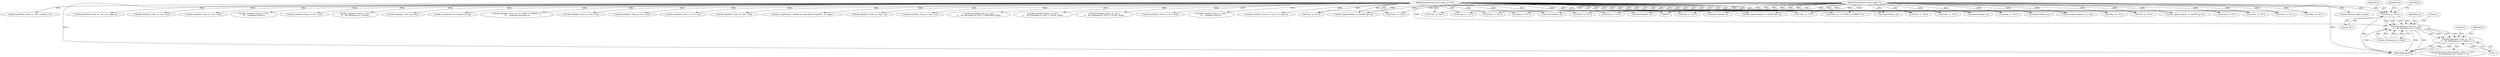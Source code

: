digraph "0_file_4a284c89d6ef11aca34da65da7d673050a5ea320_5@pointer" {
"1000665" [label="(Call,F(ms, m, \"%s\"))"];
"1000102" [label="(MethodParameterIn,struct magic_set *ms)"];
"1000103" [label="(MethodParameterIn,struct magic *m)"];
"1000663" [label="(Call,file_printf(ms, F(ms, m, \"%s\"),\n\t\t    file_fmttime(p->q, 0, tbuf)))"];
"1000662" [label="(Call,file_printf(ms, F(ms, m, \"%s\"),\n\t\t    file_fmttime(p->q, 0, tbuf)) == -1)"];
"1000204" [label="(Call,file_signextend(ms, m, (uint64_t)p->h))"];
"1000161" [label="(Call,F(ms, m, \"%s\"))"];
"1000138" [label="(Call,check_fmt(ms, m))"];
"1000890" [label="(Call,F(ms, m, \"%s\"))"];
"1000442" [label="(Call,file_printf(ms, F(ms, m, \"%s\"), m->value.s))"];
"1000159" [label="(Call,file_printf(ms, F(ms, m, \"%s\"), buf))"];
"1000832" [label="(Call,F(ms, m, \"%g\"))"];
"1000560" [label="(Call,file_pstring_length_size(m))"];
"1000669" [label="(Call,file_fmttime(p->q, 0, tbuf))"];
"1000681" [label="(Identifier,t)"];
"1000696" [label="(Call,F(ms, m, \"%s\"))"];
"1000938" [label="(Call,F(ms, m, \"%s\"))"];
"1000234" [label="(Call,file_printf(ms, F(ms, m, \"%s\"), buf))"];
"1000444" [label="(Call,F(ms, m, \"%s\"))"];
"1000328" [label="(Call,F(ms, m, \"%u\"))"];
"1000666" [label="(Identifier,ms)"];
"1000289" [label="(Call,check_fmt(ms, m))"];
"1000236" [label="(Call,F(ms, m, \"%s\"))"];
"1000177" [label="(Call,F(ms, m, \"%d\"))"];
"1000766" [label="(Call,F(ms, m, \"%g\"))"];
"1000664" [label="(Identifier,ms)"];
"1000729" [label="(Call,check_fmt(ms, m))"];
"1000671" [label="(Identifier,p)"];
"1000250" [label="(Call,file_printf(ms, F(ms, m, \"%u\"),\n\t\t\t    (unsigned short) v))"];
"1000310" [label="(Call,file_printf(ms, F(ms, m, \"%s\"), buf))"];
"1000362" [label="(Call,check_fmt(ms, m))"];
"1000601" [label="(Call,file_printf(ms, F(ms, m, \"%s\"),\n\t\t    file_fmttime(p->l, 0, tbuf)))"];
"1000355" [label="(Call,file_signextend(ms, m, p->q))"];
"1000795" [label="(Call,check_fmt(ms, m))"];
"1000982" [label="(Call,file_printf(ms, \"%s\", m->desc))"];
"1000876" [label="(Call,file_oomem(ms, ms->search.rm_len))"];
"1000280" [label="(Call,file_signextend(ms, m, (uint64_t)p->l))"];
"1000399" [label="(Call,file_printf(ms, F(ms, m, \"%\" INT64_T_FORMAT \"u\"),\n\t\t\t    (unsigned long long) v))"];
"1000312" [label="(Call,F(ms, m, \"%s\"))"];
"1000661" [label="(ControlStructure,if (file_printf(ms, F(ms, m, \"%s\"),\n\t\t    file_fmttime(p->q, 0, tbuf)) == -1))"];
"1001022" [label="(MethodReturn,RET)"];
"1000675" [label="(Call,-1)"];
"1000540" [label="(Call,file_printf(ms, F(ms, m, \"%s\"), str))"];
"1000383" [label="(Call,file_printf(ms, F(ms, m, \"%s\"), buf))"];
"1000888" [label="(Call,file_printf(ms, F(ms, m, \"%s\"), cp))"];
"1000129" [label="(Call,file_signextend(ms, m, (uint64_t)p->b))"];
"1000750" [label="(Call,F(ms, m, \"%s\"))"];
"1000814" [label="(Call,file_printf(ms, F(ms, m, \"%s\"), buf))"];
"1001009" [label="(Call,file_magerror(ms, \"invalid m->type (%d) in mprint()\", m->type))"];
"1000676" [label="(Literal,1)"];
"1000401" [label="(Call,F(ms, m, \"%\" INT64_T_FORMAT \"u\"))"];
"1000103" [label="(MethodParameterIn,struct magic *m)"];
"1000764" [label="(Call,file_printf(ms, F(ms, m, \"%g\"), vf))"];
"1000830" [label="(Call,file_printf(ms, F(ms, m, \"%g\"), vd))"];
"1000571" [label="(Call,F(ms, m, \"%s\"))"];
"1000667" [label="(Identifier,m)"];
"1000252" [label="(Call,F(ms, m, \"%u\"))"];
"1000694" [label="(Call,file_printf(ms, F(ms, m, \"%s\"),\n\t\t    file_fmttime(p->q, FILE_T_WINDOWS, tbuf)))"];
"1000668" [label="(Literal,\"%s\")"];
"1000665" [label="(Call,F(ms, m, \"%s\"))"];
"1000385" [label="(Call,F(ms, m, \"%s\"))"];
"1000632" [label="(Call,file_printf(ms, F(ms, m, \"%s\"),\n\t\t    file_fmttime(p->q, FILE_T_LOCAL, tbuf)))"];
"1000662" [label="(Call,file_printf(ms, F(ms, m, \"%s\"),\n\t\t    file_fmttime(p->q, 0, tbuf)) == -1)"];
"1000542" [label="(Call,F(ms, m, \"%s\"))"];
"1000603" [label="(Call,F(ms, m, \"%s\"))"];
"1000663" [label="(Call,file_printf(ms, F(ms, m, \"%s\"),\n\t\t    file_fmttime(p->q, 0, tbuf)))"];
"1000679" [label="(Literal,1)"];
"1000102" [label="(MethodParameterIn,struct magic_set *ms)"];
"1000569" [label="(Call,file_printf(ms, F(ms, m, \"%s\"),\n\t\t    file_fmttime(p->l, FILE_T_LOCAL, tbuf)))"];
"1000748" [label="(Call,file_printf(ms, F(ms, m, \"%s\"), buf))"];
"1000816" [label="(Call,F(ms, m, \"%s\"))"];
"1000175" [label="(Call,file_printf(ms, F(ms, m, \"%d\"),\n\t\t\t    (unsigned char) v))"];
"1000213" [label="(Call,check_fmt(ms, m))"];
"1000634" [label="(Call,F(ms, m, \"%s\"))"];
"1000936" [label="(Call,file_printf(ms, F(ms, m, \"%s\"), m->value.s))"];
"1000326" [label="(Call,file_printf(ms, F(ms, m, \"%u\"), (uint32_t) v))"];
"1000665" -> "1000663"  [label="AST: "];
"1000665" -> "1000668"  [label="CFG: "];
"1000666" -> "1000665"  [label="AST: "];
"1000667" -> "1000665"  [label="AST: "];
"1000668" -> "1000665"  [label="AST: "];
"1000671" -> "1000665"  [label="CFG: "];
"1000665" -> "1001022"  [label="DDG: "];
"1000665" -> "1000663"  [label="DDG: "];
"1000665" -> "1000663"  [label="DDG: "];
"1000665" -> "1000663"  [label="DDG: "];
"1000102" -> "1000665"  [label="DDG: "];
"1000103" -> "1000665"  [label="DDG: "];
"1000102" -> "1000101"  [label="AST: "];
"1000102" -> "1001022"  [label="DDG: "];
"1000102" -> "1000129"  [label="DDG: "];
"1000102" -> "1000138"  [label="DDG: "];
"1000102" -> "1000159"  [label="DDG: "];
"1000102" -> "1000161"  [label="DDG: "];
"1000102" -> "1000175"  [label="DDG: "];
"1000102" -> "1000177"  [label="DDG: "];
"1000102" -> "1000204"  [label="DDG: "];
"1000102" -> "1000213"  [label="DDG: "];
"1000102" -> "1000234"  [label="DDG: "];
"1000102" -> "1000236"  [label="DDG: "];
"1000102" -> "1000250"  [label="DDG: "];
"1000102" -> "1000252"  [label="DDG: "];
"1000102" -> "1000280"  [label="DDG: "];
"1000102" -> "1000289"  [label="DDG: "];
"1000102" -> "1000310"  [label="DDG: "];
"1000102" -> "1000312"  [label="DDG: "];
"1000102" -> "1000326"  [label="DDG: "];
"1000102" -> "1000328"  [label="DDG: "];
"1000102" -> "1000355"  [label="DDG: "];
"1000102" -> "1000362"  [label="DDG: "];
"1000102" -> "1000383"  [label="DDG: "];
"1000102" -> "1000385"  [label="DDG: "];
"1000102" -> "1000399"  [label="DDG: "];
"1000102" -> "1000401"  [label="DDG: "];
"1000102" -> "1000442"  [label="DDG: "];
"1000102" -> "1000444"  [label="DDG: "];
"1000102" -> "1000540"  [label="DDG: "];
"1000102" -> "1000542"  [label="DDG: "];
"1000102" -> "1000569"  [label="DDG: "];
"1000102" -> "1000571"  [label="DDG: "];
"1000102" -> "1000601"  [label="DDG: "];
"1000102" -> "1000603"  [label="DDG: "];
"1000102" -> "1000632"  [label="DDG: "];
"1000102" -> "1000634"  [label="DDG: "];
"1000102" -> "1000663"  [label="DDG: "];
"1000102" -> "1000694"  [label="DDG: "];
"1000102" -> "1000696"  [label="DDG: "];
"1000102" -> "1000729"  [label="DDG: "];
"1000102" -> "1000748"  [label="DDG: "];
"1000102" -> "1000750"  [label="DDG: "];
"1000102" -> "1000764"  [label="DDG: "];
"1000102" -> "1000766"  [label="DDG: "];
"1000102" -> "1000795"  [label="DDG: "];
"1000102" -> "1000814"  [label="DDG: "];
"1000102" -> "1000816"  [label="DDG: "];
"1000102" -> "1000830"  [label="DDG: "];
"1000102" -> "1000832"  [label="DDG: "];
"1000102" -> "1000876"  [label="DDG: "];
"1000102" -> "1000888"  [label="DDG: "];
"1000102" -> "1000890"  [label="DDG: "];
"1000102" -> "1000936"  [label="DDG: "];
"1000102" -> "1000938"  [label="DDG: "];
"1000102" -> "1000982"  [label="DDG: "];
"1000102" -> "1001009"  [label="DDG: "];
"1000103" -> "1000101"  [label="AST: "];
"1000103" -> "1001022"  [label="DDG: "];
"1000103" -> "1000129"  [label="DDG: "];
"1000103" -> "1000138"  [label="DDG: "];
"1000103" -> "1000161"  [label="DDG: "];
"1000103" -> "1000177"  [label="DDG: "];
"1000103" -> "1000204"  [label="DDG: "];
"1000103" -> "1000213"  [label="DDG: "];
"1000103" -> "1000236"  [label="DDG: "];
"1000103" -> "1000252"  [label="DDG: "];
"1000103" -> "1000280"  [label="DDG: "];
"1000103" -> "1000289"  [label="DDG: "];
"1000103" -> "1000312"  [label="DDG: "];
"1000103" -> "1000328"  [label="DDG: "];
"1000103" -> "1000355"  [label="DDG: "];
"1000103" -> "1000362"  [label="DDG: "];
"1000103" -> "1000385"  [label="DDG: "];
"1000103" -> "1000401"  [label="DDG: "];
"1000103" -> "1000444"  [label="DDG: "];
"1000103" -> "1000542"  [label="DDG: "];
"1000103" -> "1000560"  [label="DDG: "];
"1000103" -> "1000571"  [label="DDG: "];
"1000103" -> "1000603"  [label="DDG: "];
"1000103" -> "1000634"  [label="DDG: "];
"1000103" -> "1000696"  [label="DDG: "];
"1000103" -> "1000729"  [label="DDG: "];
"1000103" -> "1000750"  [label="DDG: "];
"1000103" -> "1000766"  [label="DDG: "];
"1000103" -> "1000795"  [label="DDG: "];
"1000103" -> "1000816"  [label="DDG: "];
"1000103" -> "1000832"  [label="DDG: "];
"1000103" -> "1000890"  [label="DDG: "];
"1000103" -> "1000938"  [label="DDG: "];
"1000663" -> "1000662"  [label="AST: "];
"1000663" -> "1000669"  [label="CFG: "];
"1000664" -> "1000663"  [label="AST: "];
"1000669" -> "1000663"  [label="AST: "];
"1000676" -> "1000663"  [label="CFG: "];
"1000663" -> "1001022"  [label="DDG: "];
"1000663" -> "1001022"  [label="DDG: "];
"1000663" -> "1001022"  [label="DDG: "];
"1000663" -> "1000662"  [label="DDG: "];
"1000663" -> "1000662"  [label="DDG: "];
"1000663" -> "1000662"  [label="DDG: "];
"1000669" -> "1000663"  [label="DDG: "];
"1000669" -> "1000663"  [label="DDG: "];
"1000669" -> "1000663"  [label="DDG: "];
"1000662" -> "1000661"  [label="AST: "];
"1000662" -> "1000675"  [label="CFG: "];
"1000675" -> "1000662"  [label="AST: "];
"1000679" -> "1000662"  [label="CFG: "];
"1000681" -> "1000662"  [label="CFG: "];
"1000662" -> "1001022"  [label="DDG: "];
"1000662" -> "1001022"  [label="DDG: "];
"1000662" -> "1001022"  [label="DDG: "];
"1000675" -> "1000662"  [label="DDG: "];
}
